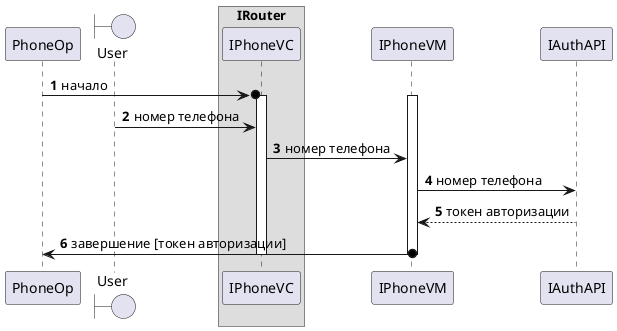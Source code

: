 @startuml phone_token_op
autonumber

participant "PhoneOp" as phoneOp order 10
boundary "User" as user order 20
box "IRouter"
participant "IPhoneVС" as phoneVС order 30
end box
participant "IPhoneVM" as phoneVM order 40
participant "IAuthAPI" as authApi order 50

phoneOp->o phoneVС: начало
activate phoneVM
activate phoneVС
user -> phoneVС: номер телефона
phoneVС -> phoneVM: номер телефона
phoneVM -> authApi: номер телефона
phoneVM <--- authApi: токен авторизации
phoneOp<-o phoneVM: завершение [токен авторизации]
deactivate phoneVС
deactivate phoneVM

@enduml
